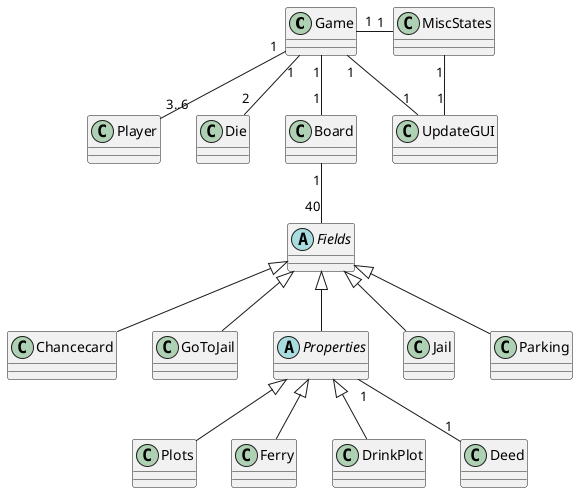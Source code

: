 @startuml
'https://plantuml.com/class-diagram

class Game
class Player
class Die
class MiscStates
class Board

abstract class Fields
class Chancecard
class GoToJail
class Plots
class Ferry
class DrinkPlot
class UpdateGUI
class Deed
abstract class Properties
class Jail
class Parking



Game "1"--"2" Die
Game "1"--"3..6" Player
Game "1"--"1" UpdateGUI
Game "1"--"1" Board
Board "1"--"40" Fields

Fields <|-- Chancecard
Fields <|-- Properties
Properties <|-- Plots
Properties <|-- Ferry
Fields <|-- GoToJail
Properties <|-- DrinkPlot
Properties "1"--"1" Deed
Fields <|-- Jail
Fields <|-- Parking

Game "1"-"1" MiscStates
MiscStates "1"--"1" UpdateGUI

@enduml